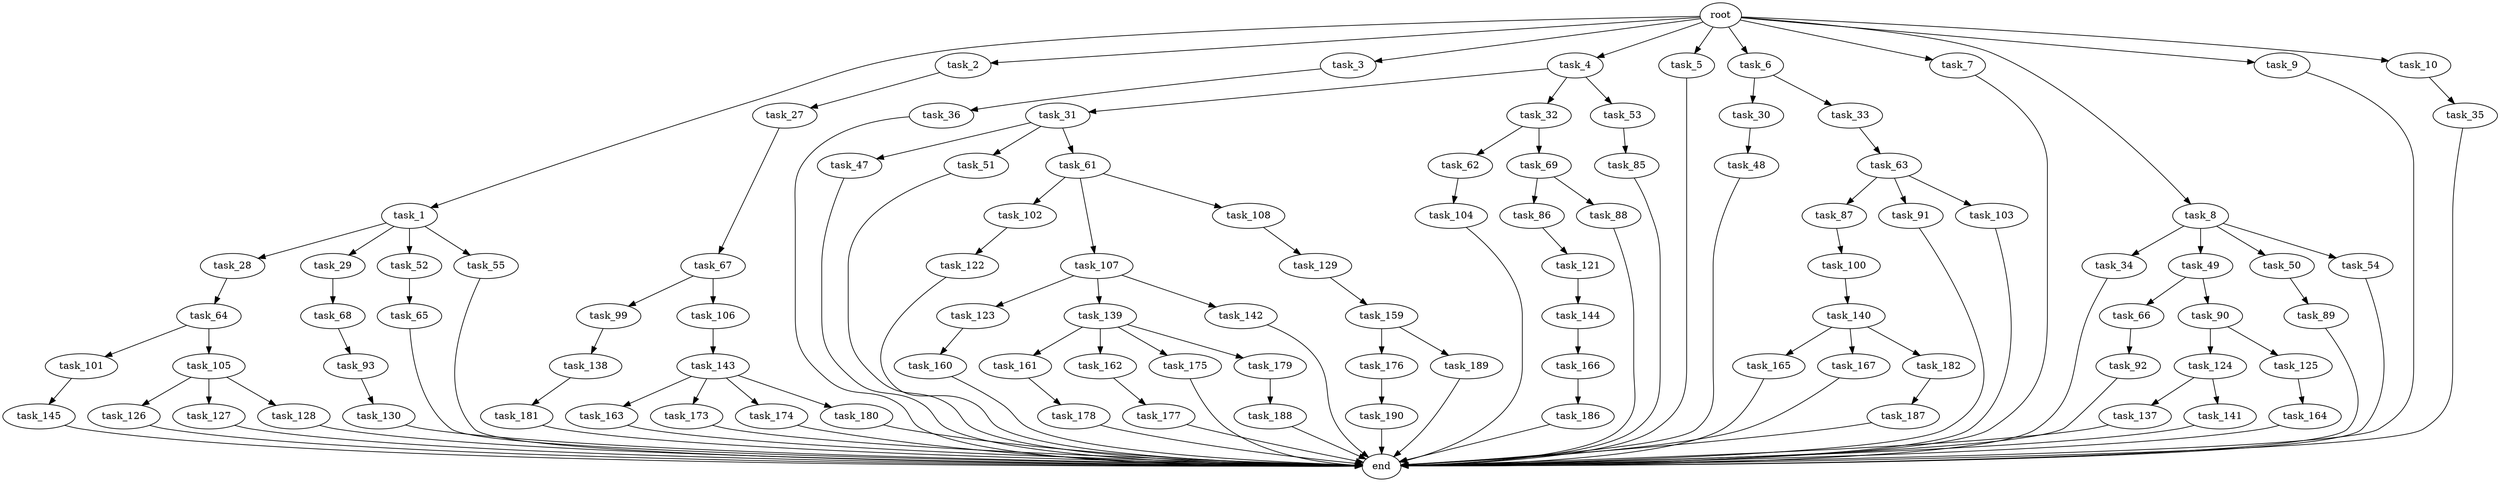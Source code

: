 digraph G {
  root [size="0.000000"];
  task_1 [size="10.240000"];
  task_2 [size="10.240000"];
  task_3 [size="10.240000"];
  task_4 [size="10.240000"];
  task_5 [size="10.240000"];
  task_6 [size="10.240000"];
  task_7 [size="10.240000"];
  task_8 [size="10.240000"];
  task_9 [size="10.240000"];
  task_10 [size="10.240000"];
  task_27 [size="3092376453.120000"];
  task_28 [size="1374389534.720000"];
  task_29 [size="1374389534.720000"];
  task_30 [size="6957847019.520000"];
  task_31 [size="8589934592.000000"];
  task_32 [size="8589934592.000000"];
  task_33 [size="6957847019.520000"];
  task_34 [size="4209067950.080000"];
  task_35 [size="6957847019.520000"];
  task_36 [size="343597383.680000"];
  task_47 [size="3092376453.120000"];
  task_48 [size="5497558138.880000"];
  task_49 [size="4209067950.080000"];
  task_50 [size="4209067950.080000"];
  task_51 [size="3092376453.120000"];
  task_52 [size="1374389534.720000"];
  task_53 [size="8589934592.000000"];
  task_54 [size="4209067950.080000"];
  task_55 [size="1374389534.720000"];
  task_61 [size="3092376453.120000"];
  task_62 [size="3092376453.120000"];
  task_63 [size="3092376453.120000"];
  task_64 [size="343597383.680000"];
  task_65 [size="2147483648.000000"];
  task_66 [size="773094113.280000"];
  task_67 [size="8589934592.000000"];
  task_68 [size="5497558138.880000"];
  task_69 [size="3092376453.120000"];
  task_85 [size="6957847019.520000"];
  task_86 [size="343597383.680000"];
  task_87 [size="8589934592.000000"];
  task_88 [size="343597383.680000"];
  task_89 [size="6957847019.520000"];
  task_90 [size="773094113.280000"];
  task_91 [size="8589934592.000000"];
  task_92 [size="3092376453.120000"];
  task_93 [size="343597383.680000"];
  task_99 [size="343597383.680000"];
  task_100 [size="2147483648.000000"];
  task_101 [size="3092376453.120000"];
  task_102 [size="5497558138.880000"];
  task_103 [size="8589934592.000000"];
  task_104 [size="3092376453.120000"];
  task_105 [size="3092376453.120000"];
  task_106 [size="343597383.680000"];
  task_107 [size="5497558138.880000"];
  task_108 [size="5497558138.880000"];
  task_121 [size="343597383.680000"];
  task_122 [size="2147483648.000000"];
  task_123 [size="2147483648.000000"];
  task_124 [size="3092376453.120000"];
  task_125 [size="3092376453.120000"];
  task_126 [size="8589934592.000000"];
  task_127 [size="8589934592.000000"];
  task_128 [size="8589934592.000000"];
  task_129 [size="6957847019.520000"];
  task_130 [size="6957847019.520000"];
  task_137 [size="5497558138.880000"];
  task_138 [size="6957847019.520000"];
  task_139 [size="2147483648.000000"];
  task_140 [size="3092376453.120000"];
  task_141 [size="5497558138.880000"];
  task_142 [size="2147483648.000000"];
  task_143 [size="2147483648.000000"];
  task_144 [size="6957847019.520000"];
  task_145 [size="5497558138.880000"];
  task_159 [size="4209067950.080000"];
  task_160 [size="5497558138.880000"];
  task_161 [size="4209067950.080000"];
  task_162 [size="4209067950.080000"];
  task_163 [size="773094113.280000"];
  task_164 [size="773094113.280000"];
  task_165 [size="1374389534.720000"];
  task_166 [size="1374389534.720000"];
  task_167 [size="1374389534.720000"];
  task_173 [size="773094113.280000"];
  task_174 [size="773094113.280000"];
  task_175 [size="4209067950.080000"];
  task_176 [size="2147483648.000000"];
  task_177 [size="343597383.680000"];
  task_178 [size="5497558138.880000"];
  task_179 [size="4209067950.080000"];
  task_180 [size="773094113.280000"];
  task_181 [size="1374389534.720000"];
  task_182 [size="1374389534.720000"];
  task_186 [size="5497558138.880000"];
  task_187 [size="773094113.280000"];
  task_188 [size="8589934592.000000"];
  task_189 [size="2147483648.000000"];
  task_190 [size="3092376453.120000"];
  end [size="0.000000"];

  root -> task_1 [size="1.000000"];
  root -> task_2 [size="1.000000"];
  root -> task_3 [size="1.000000"];
  root -> task_4 [size="1.000000"];
  root -> task_5 [size="1.000000"];
  root -> task_6 [size="1.000000"];
  root -> task_7 [size="1.000000"];
  root -> task_8 [size="1.000000"];
  root -> task_9 [size="1.000000"];
  root -> task_10 [size="1.000000"];
  task_1 -> task_28 [size="134217728.000000"];
  task_1 -> task_29 [size="134217728.000000"];
  task_1 -> task_52 [size="134217728.000000"];
  task_1 -> task_55 [size="134217728.000000"];
  task_2 -> task_27 [size="301989888.000000"];
  task_3 -> task_36 [size="33554432.000000"];
  task_4 -> task_31 [size="838860800.000000"];
  task_4 -> task_32 [size="838860800.000000"];
  task_4 -> task_53 [size="838860800.000000"];
  task_5 -> end [size="1.000000"];
  task_6 -> task_30 [size="679477248.000000"];
  task_6 -> task_33 [size="679477248.000000"];
  task_7 -> end [size="1.000000"];
  task_8 -> task_34 [size="411041792.000000"];
  task_8 -> task_49 [size="411041792.000000"];
  task_8 -> task_50 [size="411041792.000000"];
  task_8 -> task_54 [size="411041792.000000"];
  task_9 -> end [size="1.000000"];
  task_10 -> task_35 [size="679477248.000000"];
  task_27 -> task_67 [size="838860800.000000"];
  task_28 -> task_64 [size="33554432.000000"];
  task_29 -> task_68 [size="536870912.000000"];
  task_30 -> task_48 [size="536870912.000000"];
  task_31 -> task_47 [size="301989888.000000"];
  task_31 -> task_51 [size="301989888.000000"];
  task_31 -> task_61 [size="301989888.000000"];
  task_32 -> task_62 [size="301989888.000000"];
  task_32 -> task_69 [size="301989888.000000"];
  task_33 -> task_63 [size="301989888.000000"];
  task_34 -> end [size="1.000000"];
  task_35 -> end [size="1.000000"];
  task_36 -> end [size="1.000000"];
  task_47 -> end [size="1.000000"];
  task_48 -> end [size="1.000000"];
  task_49 -> task_66 [size="75497472.000000"];
  task_49 -> task_90 [size="75497472.000000"];
  task_50 -> task_89 [size="679477248.000000"];
  task_51 -> end [size="1.000000"];
  task_52 -> task_65 [size="209715200.000000"];
  task_53 -> task_85 [size="679477248.000000"];
  task_54 -> end [size="1.000000"];
  task_55 -> end [size="1.000000"];
  task_61 -> task_102 [size="536870912.000000"];
  task_61 -> task_107 [size="536870912.000000"];
  task_61 -> task_108 [size="536870912.000000"];
  task_62 -> task_104 [size="301989888.000000"];
  task_63 -> task_87 [size="838860800.000000"];
  task_63 -> task_91 [size="838860800.000000"];
  task_63 -> task_103 [size="838860800.000000"];
  task_64 -> task_101 [size="301989888.000000"];
  task_64 -> task_105 [size="301989888.000000"];
  task_65 -> end [size="1.000000"];
  task_66 -> task_92 [size="301989888.000000"];
  task_67 -> task_99 [size="33554432.000000"];
  task_67 -> task_106 [size="33554432.000000"];
  task_68 -> task_93 [size="33554432.000000"];
  task_69 -> task_86 [size="33554432.000000"];
  task_69 -> task_88 [size="33554432.000000"];
  task_85 -> end [size="1.000000"];
  task_86 -> task_121 [size="33554432.000000"];
  task_87 -> task_100 [size="209715200.000000"];
  task_88 -> end [size="1.000000"];
  task_89 -> end [size="1.000000"];
  task_90 -> task_124 [size="301989888.000000"];
  task_90 -> task_125 [size="301989888.000000"];
  task_91 -> end [size="1.000000"];
  task_92 -> end [size="1.000000"];
  task_93 -> task_130 [size="679477248.000000"];
  task_99 -> task_138 [size="679477248.000000"];
  task_100 -> task_140 [size="301989888.000000"];
  task_101 -> task_145 [size="536870912.000000"];
  task_102 -> task_122 [size="209715200.000000"];
  task_103 -> end [size="1.000000"];
  task_104 -> end [size="1.000000"];
  task_105 -> task_126 [size="838860800.000000"];
  task_105 -> task_127 [size="838860800.000000"];
  task_105 -> task_128 [size="838860800.000000"];
  task_106 -> task_143 [size="209715200.000000"];
  task_107 -> task_123 [size="209715200.000000"];
  task_107 -> task_139 [size="209715200.000000"];
  task_107 -> task_142 [size="209715200.000000"];
  task_108 -> task_129 [size="679477248.000000"];
  task_121 -> task_144 [size="679477248.000000"];
  task_122 -> end [size="1.000000"];
  task_123 -> task_160 [size="536870912.000000"];
  task_124 -> task_137 [size="536870912.000000"];
  task_124 -> task_141 [size="536870912.000000"];
  task_125 -> task_164 [size="75497472.000000"];
  task_126 -> end [size="1.000000"];
  task_127 -> end [size="1.000000"];
  task_128 -> end [size="1.000000"];
  task_129 -> task_159 [size="411041792.000000"];
  task_130 -> end [size="1.000000"];
  task_137 -> end [size="1.000000"];
  task_138 -> task_181 [size="134217728.000000"];
  task_139 -> task_161 [size="411041792.000000"];
  task_139 -> task_162 [size="411041792.000000"];
  task_139 -> task_175 [size="411041792.000000"];
  task_139 -> task_179 [size="411041792.000000"];
  task_140 -> task_165 [size="134217728.000000"];
  task_140 -> task_167 [size="134217728.000000"];
  task_140 -> task_182 [size="134217728.000000"];
  task_141 -> end [size="1.000000"];
  task_142 -> end [size="1.000000"];
  task_143 -> task_163 [size="75497472.000000"];
  task_143 -> task_173 [size="75497472.000000"];
  task_143 -> task_174 [size="75497472.000000"];
  task_143 -> task_180 [size="75497472.000000"];
  task_144 -> task_166 [size="134217728.000000"];
  task_145 -> end [size="1.000000"];
  task_159 -> task_176 [size="209715200.000000"];
  task_159 -> task_189 [size="209715200.000000"];
  task_160 -> end [size="1.000000"];
  task_161 -> task_178 [size="536870912.000000"];
  task_162 -> task_177 [size="33554432.000000"];
  task_163 -> end [size="1.000000"];
  task_164 -> end [size="1.000000"];
  task_165 -> end [size="1.000000"];
  task_166 -> task_186 [size="536870912.000000"];
  task_167 -> end [size="1.000000"];
  task_173 -> end [size="1.000000"];
  task_174 -> end [size="1.000000"];
  task_175 -> end [size="1.000000"];
  task_176 -> task_190 [size="301989888.000000"];
  task_177 -> end [size="1.000000"];
  task_178 -> end [size="1.000000"];
  task_179 -> task_188 [size="838860800.000000"];
  task_180 -> end [size="1.000000"];
  task_181 -> end [size="1.000000"];
  task_182 -> task_187 [size="75497472.000000"];
  task_186 -> end [size="1.000000"];
  task_187 -> end [size="1.000000"];
  task_188 -> end [size="1.000000"];
  task_189 -> end [size="1.000000"];
  task_190 -> end [size="1.000000"];
}
